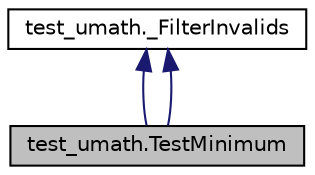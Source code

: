 digraph "test_umath.TestMinimum"
{
 // LATEX_PDF_SIZE
  edge [fontname="Helvetica",fontsize="10",labelfontname="Helvetica",labelfontsize="10"];
  node [fontname="Helvetica",fontsize="10",shape=record];
  Node1 [label="test_umath.TestMinimum",height=0.2,width=0.4,color="black", fillcolor="grey75", style="filled", fontcolor="black",tooltip=" "];
  Node2 -> Node1 [dir="back",color="midnightblue",fontsize="10",style="solid",fontname="Helvetica"];
  Node2 [label="test_umath._FilterInvalids",height=0.2,width=0.4,color="black", fillcolor="white", style="filled",URL="$classtest__umath_1_1__FilterInvalids.html",tooltip=" "];
  Node2 -> Node1 [dir="back",color="midnightblue",fontsize="10",style="solid",fontname="Helvetica"];
}
